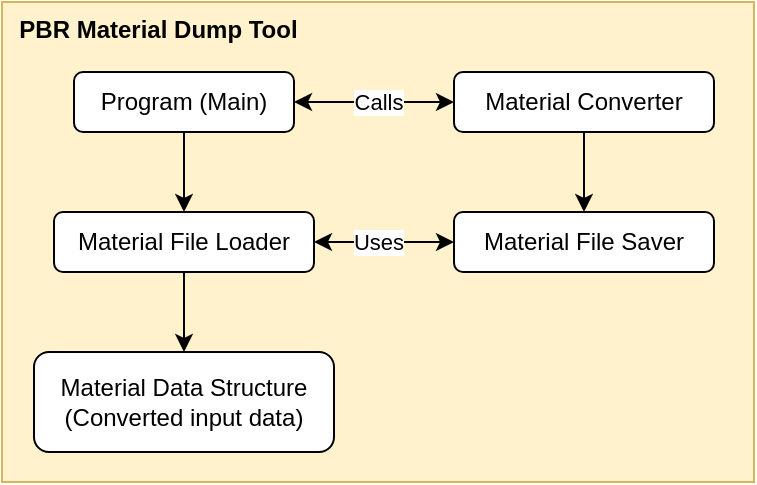 <mxfile>
    <diagram id="N25yGzXmiqNzmTe59vLX" name="Page-1">
        <mxGraphModel dx="168" dy="203" grid="1" gridSize="10" guides="1" tooltips="1" connect="1" arrows="1" fold="1" page="1" pageScale="1" pageWidth="1169" pageHeight="827" math="0" shadow="0">
            <root>
                <mxCell id="0"/>
                <mxCell id="1" parent="0"/>
                <mxCell id="15" value="&lt;b&gt;&amp;nbsp; PBR Material Dump Tool&lt;/b&gt;" style="rounded=0;whiteSpace=wrap;html=1;fillColor=#fff2cc;strokeColor=#d6b656;verticalAlign=top;align=left;" vertex="1" parent="1">
                    <mxGeometry x="64" y="95" width="376" height="240" as="geometry"/>
                </mxCell>
                <mxCell id="7" style="edgeStyle=none;html=1;" edge="1" parent="1" source="3" target="6">
                    <mxGeometry relative="1" as="geometry"/>
                </mxCell>
                <mxCell id="3" value="Material Converter" style="rounded=1;whiteSpace=wrap;html=1;" vertex="1" parent="1">
                    <mxGeometry x="290" y="130" width="130" height="30" as="geometry"/>
                </mxCell>
                <mxCell id="5" style="edgeStyle=none;html=1;startArrow=classic;startFill=1;" edge="1" parent="1" source="4" target="3">
                    <mxGeometry relative="1" as="geometry"/>
                </mxCell>
                <mxCell id="10" value="Calls" style="edgeLabel;html=1;align=center;verticalAlign=middle;resizable=0;points=[];" vertex="1" connectable="0" parent="5">
                    <mxGeometry x="0.031" y="-2" relative="1" as="geometry">
                        <mxPoint x="1" y="-2" as="offset"/>
                    </mxGeometry>
                </mxCell>
                <mxCell id="9" style="edgeStyle=none;html=1;" edge="1" parent="1" source="4" target="8">
                    <mxGeometry relative="1" as="geometry"/>
                </mxCell>
                <mxCell id="4" value="Program (Main)" style="rounded=1;whiteSpace=wrap;html=1;" vertex="1" parent="1">
                    <mxGeometry x="100" y="130" width="110" height="30" as="geometry"/>
                </mxCell>
                <mxCell id="6" value="Material File Saver" style="rounded=1;whiteSpace=wrap;html=1;" vertex="1" parent="1">
                    <mxGeometry x="290" y="200" width="130" height="30" as="geometry"/>
                </mxCell>
                <mxCell id="11" style="edgeStyle=none;html=1;startArrow=classic;startFill=1;" edge="1" parent="1" source="8" target="6">
                    <mxGeometry relative="1" as="geometry"/>
                </mxCell>
                <mxCell id="12" value="Uses" style="edgeLabel;html=1;align=center;verticalAlign=middle;resizable=0;points=[];" vertex="1" connectable="0" parent="11">
                    <mxGeometry x="0.032" y="2" relative="1" as="geometry">
                        <mxPoint x="-4" y="2" as="offset"/>
                    </mxGeometry>
                </mxCell>
                <mxCell id="14" style="edgeStyle=none;html=1;" edge="1" parent="1" source="8" target="13">
                    <mxGeometry relative="1" as="geometry"/>
                </mxCell>
                <mxCell id="8" value="Material File Loader" style="rounded=1;whiteSpace=wrap;html=1;" vertex="1" parent="1">
                    <mxGeometry x="90" y="200" width="130" height="30" as="geometry"/>
                </mxCell>
                <mxCell id="13" value="Material Data Structure&lt;div&gt;(Converted input data)&lt;/div&gt;" style="rounded=1;whiteSpace=wrap;html=1;" vertex="1" parent="1">
                    <mxGeometry x="80" y="270" width="150" height="50" as="geometry"/>
                </mxCell>
            </root>
        </mxGraphModel>
    </diagram>
</mxfile>